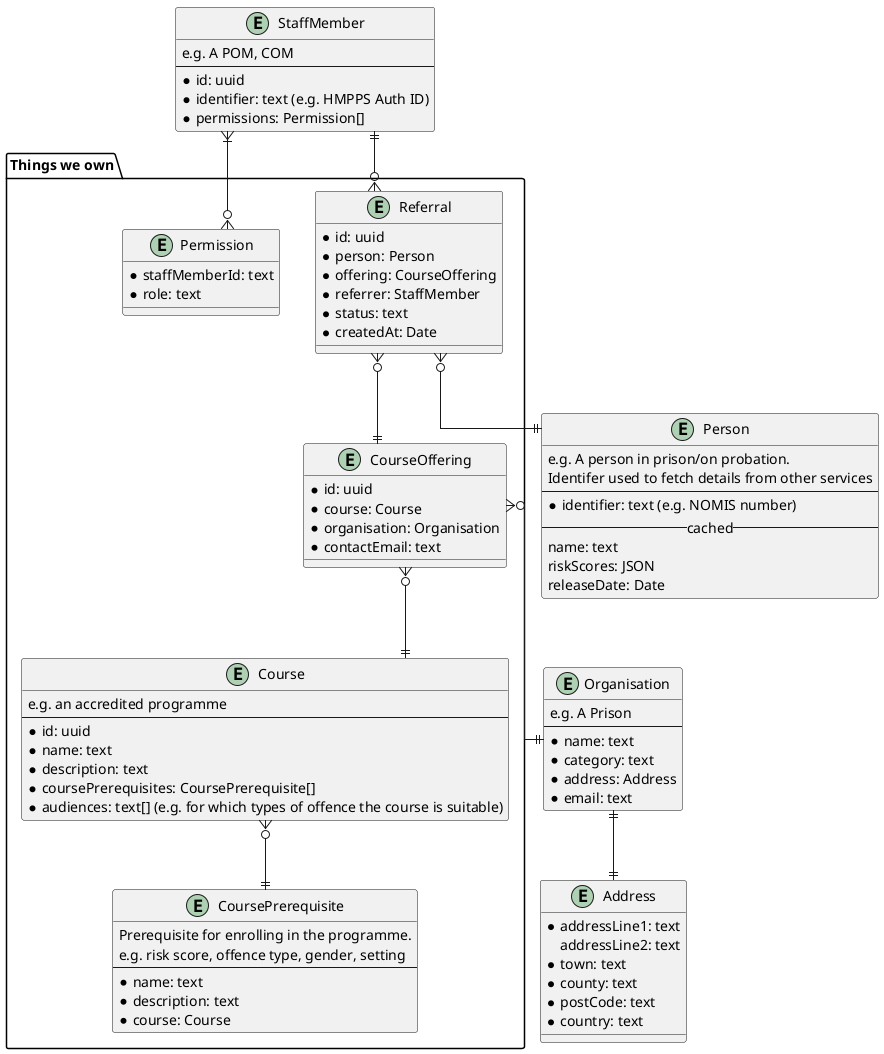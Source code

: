 @startuml
skinparam linetype ortho

package "Things we own" {
entity Course {
  e.g. an accredited programme
  --
  * id: uuid
  * name: text
  * description: text
  * coursePrerequisites: CoursePrerequisite[]
  * audiences: text[] (e.g. for which types of offence the course is suitable)
}

entity CoursePrerequisite {
  Prerequisite for enrolling in the programme.
  e.g. risk score, offence type, gender, setting
  --
  * name: text
  * description: text
  * course: Course
}

entity CourseOffering {
  * id: uuid
  * course: Course
  * organisation: Organisation
  * contactEmail: text
}

entity Referral {
  * id: uuid
  * person: Person
  * offering: CourseOffering
  * referrer: StaffMember
  * status: text
  * createdAt: Date
}

entity Permission {
  * staffMemberId: text
  * role: text
}
}

entity Organisation {
  e.g. A Prison
  --
  * name: text
  * category: text
  * address: Address
  * email: text
}

entity Address {
 * addressLine1: text
   addressLine2: text
 * town: text
 * county: text
 * postCode: text
 * country: text
}

entity Person {
  e.g. A person in prison/on probation.
  Identifer used to fetch details from other services
  --
  * identifier: text (e.g. NOMIS number)
  --cached--
  name: text
  riskScores: JSON
  releaseDate: Date
}

entity StaffMember {
  e.g. A POM, COM
  --
  * id: uuid
  * identifier: text (e.g. HMPPS Auth ID)
  * permissions: Permission[]
}


CourseOffering }o--|| Course
CourseOffering }o--|| Organisation

Course }o--|| CoursePrerequisite

Referral }o--|| StaffMember
Referral }o--|| CourseOffering
Referral }o--|| Person

StaffMember }|--o{ Permission

Organisation ||--|| Address

@enduml
